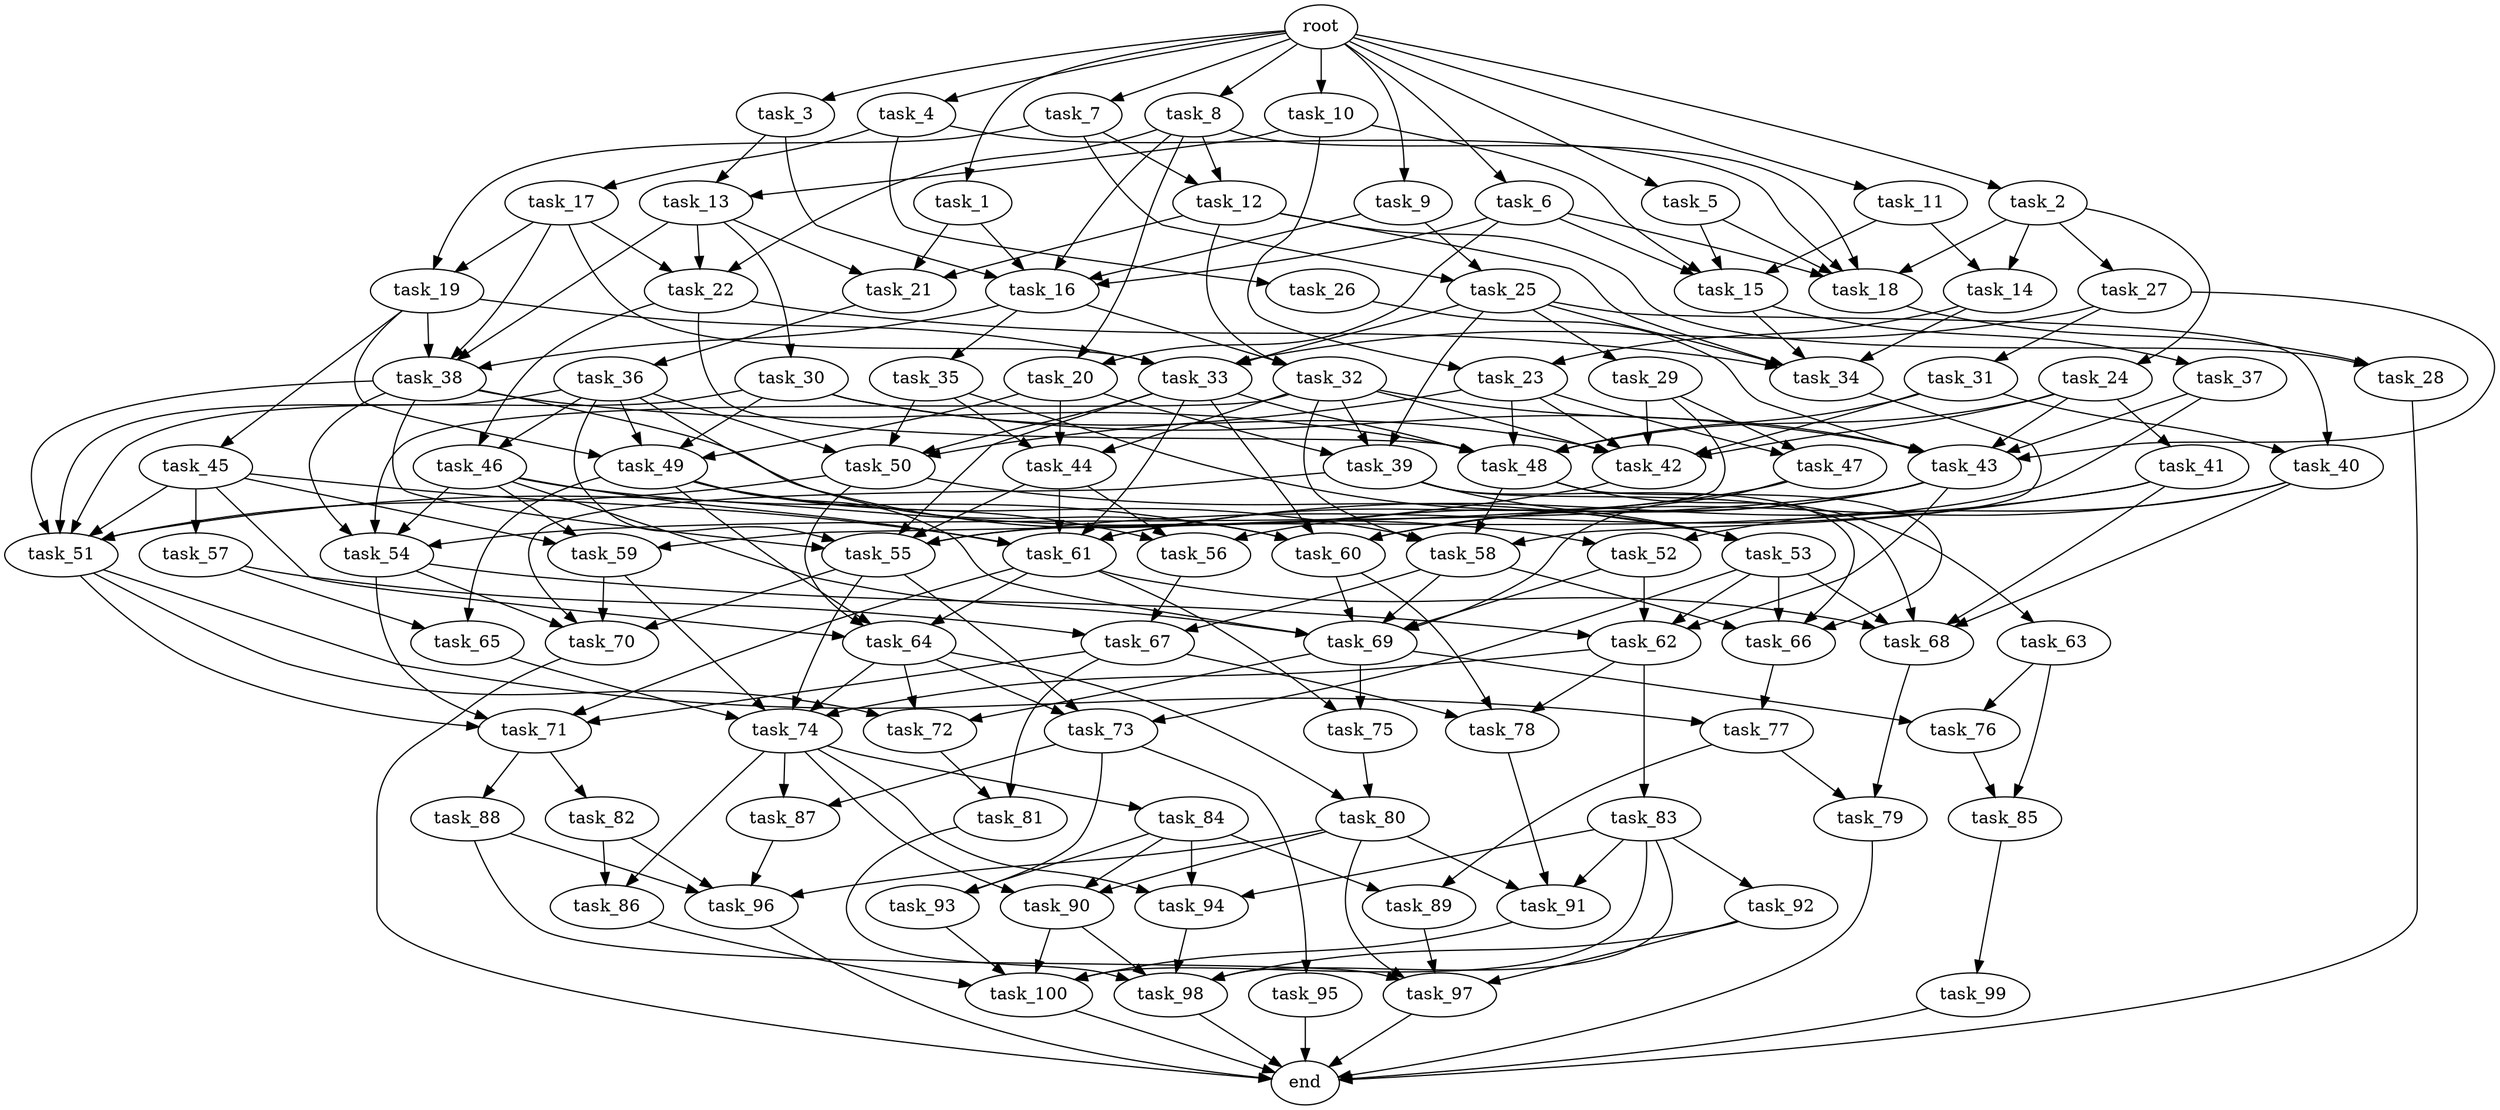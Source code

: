 digraph G {
  task_68 [size="1.388623e+11"];
  task_92 [size="6.598407e+11"];
  task_59 [size="1.744907e+11"];
  task_35 [size="9.678929e+09"];
  task_28 [size="9.247514e+11"];
  task_44 [size="4.567340e+11"];
  task_36 [size="5.308724e+11"];
  task_24 [size="8.471980e+09"];
  task_55 [size="7.151052e+11"];
  task_47 [size="2.531317e+11"];
  task_94 [size="1.176654e+11"];
  task_88 [size="6.690544e+11"];
  task_22 [size="8.274158e+11"];
  task_38 [size="4.888372e+11"];
  task_2 [size="7.938238e+11"];
  task_65 [size="8.757664e+11"];
  task_63 [size="2.068223e+11"];
  task_53 [size="1.227206e+11"];
  task_26 [size="8.131418e+11"];
  root [size="0.000000e+00"];
  task_85 [size="6.492977e+11"];
  task_66 [size="9.248685e+11"];
  task_9 [size="3.988572e+11"];
  task_41 [size="7.525183e+10"];
  task_4 [size="9.380233e+11"];
  task_19 [size="5.449822e+11"];
  task_50 [size="5.637856e+11"];
  task_48 [size="5.262361e+11"];
  task_31 [size="7.361700e+11"];
  task_77 [size="5.870343e+11"];
  task_74 [size="5.274706e+10"];
  task_46 [size="6.555377e+11"];
  task_37 [size="3.330655e+11"];
  task_73 [size="3.011827e+10"];
  task_49 [size="6.300684e+11"];
  task_79 [size="8.319324e+11"];
  task_71 [size="5.435800e+11"];
  task_23 [size="6.836920e+11"];
  task_42 [size="3.530806e+11"];
  task_25 [size="3.561651e+11"];
  task_96 [size="9.691497e+11"];
  task_18 [size="6.792975e+11"];
  task_1 [size="8.332392e+11"];
  task_89 [size="6.374213e+11"];
  task_10 [size="4.668425e+11"];
  task_6 [size="7.083728e+11"];
  task_67 [size="2.557788e+11"];
  task_58 [size="4.916922e+11"];
  task_98 [size="1.988649e+11"];
  task_83 [size="8.108418e+10"];
  task_30 [size="7.412443e+10"];
  task_99 [size="4.986818e+11"];
  task_76 [size="2.241304e+11"];
  task_29 [size="3.645080e+11"];
  task_62 [size="9.124171e+10"];
  task_81 [size="4.052641e+11"];
  task_14 [size="3.433132e+11"];
  task_45 [size="8.023930e+11"];
  task_12 [size="2.567410e+11"];
  task_75 [size="6.231900e+11"];
  task_13 [size="9.198052e+10"];
  task_52 [size="8.688641e+11"];
  task_15 [size="6.034339e+10"];
  task_84 [size="3.039062e+11"];
  task_97 [size="2.159488e+11"];
  task_93 [size="6.209940e+11"];
  task_16 [size="2.196712e+11"];
  task_43 [size="6.007878e+11"];
  task_17 [size="7.432316e+11"];
  task_60 [size="3.837811e+11"];
  task_91 [size="8.865274e+11"];
  task_27 [size="8.104507e+10"];
  end [size="0.000000e+00"];
  task_34 [size="5.801985e+11"];
  task_57 [size="7.869867e+11"];
  task_3 [size="7.188214e+11"];
  task_39 [size="9.267750e+11"];
  task_56 [size="2.822737e+11"];
  task_21 [size="2.717965e+11"];
  task_90 [size="4.801978e+10"];
  task_32 [size="9.720576e+11"];
  task_20 [size="1.060388e+11"];
  task_64 [size="8.993427e+11"];
  task_7 [size="7.407497e+11"];
  task_8 [size="4.375037e+11"];
  task_51 [size="8.332709e+11"];
  task_86 [size="7.641722e+11"];
  task_72 [size="9.981538e+11"];
  task_40 [size="4.699603e+11"];
  task_80 [size="2.189782e+11"];
  task_82 [size="7.155822e+11"];
  task_5 [size="9.314413e+10"];
  task_78 [size="8.394909e+11"];
  task_95 [size="2.064098e+11"];
  task_87 [size="4.587482e+11"];
  task_61 [size="6.005781e+11"];
  task_70 [size="1.084750e+11"];
  task_54 [size="1.363863e+11"];
  task_11 [size="4.803777e+11"];
  task_100 [size="5.366133e+11"];
  task_69 [size="5.978340e+11"];
  task_33 [size="4.952072e+11"];

  task_68 -> task_79 [size="4.159662e+08"];
  task_92 -> task_97 [size="5.398720e+07"];
  task_92 -> task_98 [size="3.977298e+07"];
  task_59 -> task_70 [size="2.711874e+07"];
  task_59 -> task_74 [size="1.054941e+07"];
  task_35 -> task_44 [size="1.522447e+08"];
  task_35 -> task_50 [size="1.409464e+08"];
  task_35 -> task_53 [size="4.090685e+07"];
  task_28 -> end [size="1.000000e-12"];
  task_44 -> task_56 [size="9.409122e+07"];
  task_44 -> task_55 [size="1.191842e+08"];
  task_44 -> task_61 [size="1.000963e+08"];
  task_36 -> task_49 [size="1.575171e+08"];
  task_36 -> task_55 [size="1.191842e+08"];
  task_36 -> task_46 [size="3.277689e+08"];
  task_36 -> task_51 [size="1.388785e+08"];
  task_36 -> task_50 [size="1.409464e+08"];
  task_36 -> task_60 [size="7.675622e+07"];
  task_24 -> task_48 [size="8.770601e+07"];
  task_24 -> task_42 [size="5.884677e+07"];
  task_24 -> task_41 [size="7.525183e+07"];
  task_24 -> task_43 [size="1.001313e+08"];
  task_55 -> task_70 [size="2.711874e+07"];
  task_55 -> task_74 [size="1.054941e+07"];
  task_55 -> task_73 [size="1.003942e+07"];
  task_47 -> task_61 [size="1.000963e+08"];
  task_47 -> task_69 [size="9.963899e+07"];
  task_94 -> task_98 [size="3.977298e+07"];
  task_88 -> task_96 [size="2.422874e+08"];
  task_88 -> task_97 [size="5.398720e+07"];
  task_22 -> task_48 [size="8.770601e+07"];
  task_22 -> task_34 [size="1.160397e+08"];
  task_22 -> task_46 [size="3.277689e+08"];
  task_38 -> task_51 [size="1.388785e+08"];
  task_38 -> task_52 [size="4.344320e+08"];
  task_38 -> task_48 [size="8.770601e+07"];
  task_38 -> task_55 [size="1.191842e+08"];
  task_38 -> task_54 [size="3.409657e+07"];
  task_2 -> task_27 [size="8.104507e+07"];
  task_2 -> task_14 [size="1.716566e+08"];
  task_2 -> task_24 [size="8.471980e+06"];
  task_2 -> task_18 [size="1.358595e+08"];
  task_65 -> task_74 [size="1.054941e+07"];
  task_63 -> task_76 [size="1.120652e+08"];
  task_63 -> task_85 [size="3.246488e+08"];
  task_53 -> task_62 [size="2.281043e+07"];
  task_53 -> task_66 [size="2.312171e+08"];
  task_53 -> task_68 [size="2.777247e+07"];
  task_53 -> task_73 [size="1.003942e+07"];
  task_26 -> task_43 [size="1.001313e+08"];
  root -> task_3 [size="1.000000e-12"];
  root -> task_8 [size="1.000000e-12"];
  root -> task_9 [size="1.000000e-12"];
  root -> task_2 [size="1.000000e-12"];
  root -> task_7 [size="1.000000e-12"];
  root -> task_1 [size="1.000000e-12"];
  root -> task_4 [size="1.000000e-12"];
  root -> task_10 [size="1.000000e-12"];
  root -> task_6 [size="1.000000e-12"];
  root -> task_11 [size="1.000000e-12"];
  root -> task_5 [size="1.000000e-12"];
  task_85 -> task_99 [size="4.986818e+08"];
  task_66 -> task_77 [size="2.935172e+08"];
  task_9 -> task_25 [size="1.780825e+08"];
  task_9 -> task_16 [size="4.393425e+07"];
  task_41 -> task_68 [size="2.777247e+07"];
  task_41 -> task_55 [size="1.191842e+08"];
  task_41 -> task_61 [size="1.000963e+08"];
  task_4 -> task_17 [size="7.432316e+08"];
  task_4 -> task_18 [size="1.358595e+08"];
  task_4 -> task_26 [size="8.131418e+08"];
  task_19 -> task_45 [size="8.023930e+08"];
  task_19 -> task_49 [size="1.575171e+08"];
  task_19 -> task_38 [size="1.222093e+08"];
  task_19 -> task_33 [size="1.238018e+08"];
  task_50 -> task_51 [size="1.388785e+08"];
  task_50 -> task_53 [size="4.090685e+07"];
  task_50 -> task_64 [size="2.248357e+08"];
  task_48 -> task_66 [size="2.312171e+08"];
  task_48 -> task_58 [size="1.229230e+08"];
  task_48 -> task_63 [size="2.068223e+08"];
  task_31 -> task_48 [size="8.770601e+07"];
  task_31 -> task_40 [size="2.349801e+08"];
  task_31 -> task_42 [size="5.884677e+07"];
  task_77 -> task_79 [size="4.159662e+08"];
  task_77 -> task_89 [size="3.187106e+08"];
  task_74 -> task_87 [size="2.293741e+08"];
  task_74 -> task_86 [size="3.820861e+08"];
  task_74 -> task_84 [size="3.039062e+08"];
  task_74 -> task_90 [size="1.600659e+07"];
  task_74 -> task_94 [size="3.922181e+07"];
  task_46 -> task_59 [size="5.816356e+07"];
  task_46 -> task_54 [size="3.409657e+07"];
  task_46 -> task_61 [size="1.000963e+08"];
  task_46 -> task_60 [size="7.675622e+07"];
  task_46 -> task_69 [size="9.963899e+07"];
  task_37 -> task_55 [size="1.191842e+08"];
  task_37 -> task_43 [size="1.001313e+08"];
  task_73 -> task_95 [size="2.064098e+08"];
  task_73 -> task_87 [size="2.293741e+08"];
  task_73 -> task_93 [size="3.104970e+08"];
  task_49 -> task_56 [size="9.409122e+07"];
  task_49 -> task_65 [size="4.378832e+08"];
  task_49 -> task_64 [size="2.248357e+08"];
  task_49 -> task_69 [size="9.963899e+07"];
  task_49 -> task_58 [size="1.229230e+08"];
  task_79 -> end [size="1.000000e-12"];
  task_71 -> task_88 [size="6.690544e+08"];
  task_71 -> task_82 [size="7.155822e+08"];
  task_23 -> task_48 [size="8.770601e+07"];
  task_23 -> task_42 [size="5.884677e+07"];
  task_23 -> task_50 [size="1.409464e+08"];
  task_23 -> task_47 [size="1.265658e+08"];
  task_42 -> task_51 [size="1.388785e+08"];
  task_25 -> task_39 [size="3.089250e+08"];
  task_25 -> task_29 [size="3.645080e+08"];
  task_25 -> task_34 [size="1.160397e+08"];
  task_25 -> task_40 [size="2.349801e+08"];
  task_25 -> task_33 [size="1.238018e+08"];
  task_96 -> end [size="1.000000e-12"];
  task_18 -> task_28 [size="4.623757e+08"];
  task_1 -> task_21 [size="9.059883e+07"];
  task_1 -> task_16 [size="4.393425e+07"];
  task_89 -> task_97 [size="5.398720e+07"];
  task_10 -> task_15 [size="1.508585e+07"];
  task_10 -> task_23 [size="3.418460e+08"];
  task_10 -> task_13 [size="4.599026e+07"];
  task_6 -> task_15 [size="1.508585e+07"];
  task_6 -> task_18 [size="1.358595e+08"];
  task_6 -> task_16 [size="4.393425e+07"];
  task_6 -> task_20 [size="5.301938e+07"];
  task_67 -> task_78 [size="2.798303e+08"];
  task_67 -> task_71 [size="1.358950e+08"];
  task_67 -> task_81 [size="2.026320e+08"];
  task_58 -> task_66 [size="2.312171e+08"];
  task_58 -> task_67 [size="8.525961e+07"];
  task_58 -> task_69 [size="9.963899e+07"];
  task_98 -> end [size="1.000000e-12"];
  task_83 -> task_91 [size="2.955091e+08"];
  task_83 -> task_94 [size="3.922181e+07"];
  task_83 -> task_92 [size="6.598407e+08"];
  task_83 -> task_100 [size="1.073227e+08"];
  task_83 -> task_98 [size="3.977298e+07"];
  task_30 -> task_49 [size="1.575171e+08"];
  task_30 -> task_51 [size="1.388785e+08"];
  task_30 -> task_42 [size="5.884677e+07"];
  task_30 -> task_43 [size="1.001313e+08"];
  task_99 -> end [size="1.000000e-12"];
  task_76 -> task_85 [size="3.246488e+08"];
  task_29 -> task_59 [size="5.816356e+07"];
  task_29 -> task_47 [size="1.265658e+08"];
  task_29 -> task_42 [size="5.884677e+07"];
  task_62 -> task_78 [size="2.798303e+08"];
  task_62 -> task_83 [size="8.108418e+07"];
  task_62 -> task_74 [size="1.054941e+07"];
  task_81 -> task_98 [size="3.977298e+07"];
  task_14 -> task_23 [size="3.418460e+08"];
  task_14 -> task_34 [size="1.160397e+08"];
  task_45 -> task_51 [size="1.388785e+08"];
  task_45 -> task_59 [size="5.816356e+07"];
  task_45 -> task_61 [size="1.000963e+08"];
  task_45 -> task_64 [size="2.248357e+08"];
  task_45 -> task_57 [size="7.869867e+08"];
  task_12 -> task_21 [size="9.059883e+07"];
  task_12 -> task_32 [size="4.860288e+08"];
  task_12 -> task_28 [size="4.623757e+08"];
  task_12 -> task_34 [size="1.160397e+08"];
  task_75 -> task_80 [size="1.094891e+08"];
  task_13 -> task_21 [size="9.059883e+07"];
  task_13 -> task_22 [size="2.758053e+08"];
  task_13 -> task_38 [size="1.222093e+08"];
  task_13 -> task_30 [size="7.412443e+07"];
  task_52 -> task_62 [size="2.281043e+07"];
  task_52 -> task_69 [size="9.963899e+07"];
  task_15 -> task_37 [size="3.330655e+08"];
  task_15 -> task_34 [size="1.160397e+08"];
  task_84 -> task_89 [size="3.187106e+08"];
  task_84 -> task_93 [size="3.104970e+08"];
  task_84 -> task_90 [size="1.600659e+07"];
  task_84 -> task_94 [size="3.922181e+07"];
  task_97 -> end [size="1.000000e-12"];
  task_93 -> task_100 [size="1.073227e+08"];
  task_16 -> task_32 [size="4.860288e+08"];
  task_16 -> task_38 [size="1.222093e+08"];
  task_16 -> task_35 [size="9.678929e+06"];
  task_43 -> task_56 [size="9.409122e+07"];
  task_43 -> task_54 [size="3.409657e+07"];
  task_43 -> task_62 [size="2.281043e+07"];
  task_43 -> task_60 [size="7.675622e+07"];
  task_17 -> task_22 [size="2.758053e+08"];
  task_17 -> task_38 [size="1.222093e+08"];
  task_17 -> task_19 [size="2.724911e+08"];
  task_17 -> task_33 [size="1.238018e+08"];
  task_60 -> task_78 [size="2.798303e+08"];
  task_60 -> task_69 [size="9.963899e+07"];
  task_91 -> task_100 [size="1.073227e+08"];
  task_27 -> task_33 [size="1.238018e+08"];
  task_27 -> task_31 [size="7.361700e+08"];
  task_27 -> task_43 [size="1.001313e+08"];
  task_34 -> task_58 [size="1.229230e+08"];
  task_57 -> task_65 [size="4.378832e+08"];
  task_57 -> task_67 [size="8.525961e+07"];
  task_3 -> task_13 [size="4.599026e+07"];
  task_3 -> task_16 [size="4.393425e+07"];
  task_39 -> task_70 [size="2.711874e+07"];
  task_39 -> task_66 [size="2.312171e+08"];
  task_39 -> task_68 [size="2.777247e+07"];
  task_39 -> task_53 [size="4.090685e+07"];
  task_56 -> task_67 [size="8.525961e+07"];
  task_21 -> task_36 [size="5.308724e+08"];
  task_90 -> task_100 [size="1.073227e+08"];
  task_90 -> task_98 [size="3.977298e+07"];
  task_32 -> task_44 [size="1.522447e+08"];
  task_32 -> task_39 [size="3.089250e+08"];
  task_32 -> task_54 [size="3.409657e+07"];
  task_32 -> task_43 [size="1.001313e+08"];
  task_32 -> task_58 [size="1.229230e+08"];
  task_32 -> task_42 [size="5.884677e+07"];
  task_20 -> task_44 [size="1.522447e+08"];
  task_20 -> task_39 [size="3.089250e+08"];
  task_20 -> task_49 [size="1.575171e+08"];
  task_64 -> task_80 [size="1.094891e+08"];
  task_64 -> task_72 [size="3.327179e+08"];
  task_64 -> task_74 [size="1.054941e+07"];
  task_64 -> task_73 [size="1.003942e+07"];
  task_7 -> task_25 [size="1.780825e+08"];
  task_7 -> task_12 [size="1.283705e+08"];
  task_7 -> task_19 [size="2.724911e+08"];
  task_8 -> task_12 [size="1.283705e+08"];
  task_8 -> task_18 [size="1.358595e+08"];
  task_8 -> task_22 [size="2.758053e+08"];
  task_8 -> task_16 [size="4.393425e+07"];
  task_8 -> task_20 [size="5.301938e+07"];
  task_51 -> task_77 [size="2.935172e+08"];
  task_51 -> task_71 [size="1.358950e+08"];
  task_51 -> task_72 [size="3.327179e+08"];
  task_86 -> task_100 [size="1.073227e+08"];
  task_72 -> task_81 [size="2.026320e+08"];
  task_40 -> task_52 [size="4.344320e+08"];
  task_40 -> task_68 [size="2.777247e+07"];
  task_40 -> task_60 [size="7.675622e+07"];
  task_80 -> task_91 [size="2.955091e+08"];
  task_80 -> task_96 [size="2.422874e+08"];
  task_80 -> task_97 [size="5.398720e+07"];
  task_80 -> task_90 [size="1.600659e+07"];
  task_82 -> task_86 [size="3.820861e+08"];
  task_82 -> task_96 [size="2.422874e+08"];
  task_5 -> task_15 [size="1.508585e+07"];
  task_5 -> task_18 [size="1.358595e+08"];
  task_78 -> task_91 [size="2.955091e+08"];
  task_95 -> end [size="1.000000e-12"];
  task_87 -> task_96 [size="2.422874e+08"];
  task_61 -> task_68 [size="2.777247e+07"];
  task_61 -> task_75 [size="3.115950e+08"];
  task_61 -> task_71 [size="1.358950e+08"];
  task_61 -> task_64 [size="2.248357e+08"];
  task_70 -> end [size="1.000000e-12"];
  task_54 -> task_70 [size="2.711874e+07"];
  task_54 -> task_62 [size="2.281043e+07"];
  task_54 -> task_71 [size="1.358950e+08"];
  task_11 -> task_15 [size="1.508585e+07"];
  task_11 -> task_14 [size="1.716566e+08"];
  task_100 -> end [size="1.000000e-12"];
  task_69 -> task_72 [size="3.327179e+08"];
  task_69 -> task_75 [size="3.115950e+08"];
  task_69 -> task_76 [size="1.120652e+08"];
  task_33 -> task_48 [size="8.770601e+07"];
  task_33 -> task_55 [size="1.191842e+08"];
  task_33 -> task_50 [size="1.409464e+08"];
  task_33 -> task_60 [size="7.675622e+07"];
  task_33 -> task_61 [size="1.000963e+08"];
}
